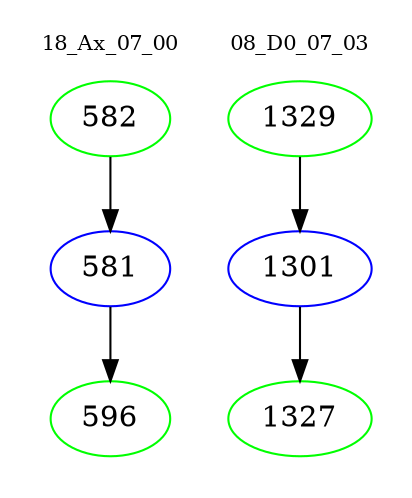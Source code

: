 digraph{
subgraph cluster_0 {
color = white
label = "18_Ax_07_00";
fontsize=10;
T0_582 [label="582", color="green"]
T0_582 -> T0_581 [color="black"]
T0_581 [label="581", color="blue"]
T0_581 -> T0_596 [color="black"]
T0_596 [label="596", color="green"]
}
subgraph cluster_1 {
color = white
label = "08_D0_07_03";
fontsize=10;
T1_1329 [label="1329", color="green"]
T1_1329 -> T1_1301 [color="black"]
T1_1301 [label="1301", color="blue"]
T1_1301 -> T1_1327 [color="black"]
T1_1327 [label="1327", color="green"]
}
}
